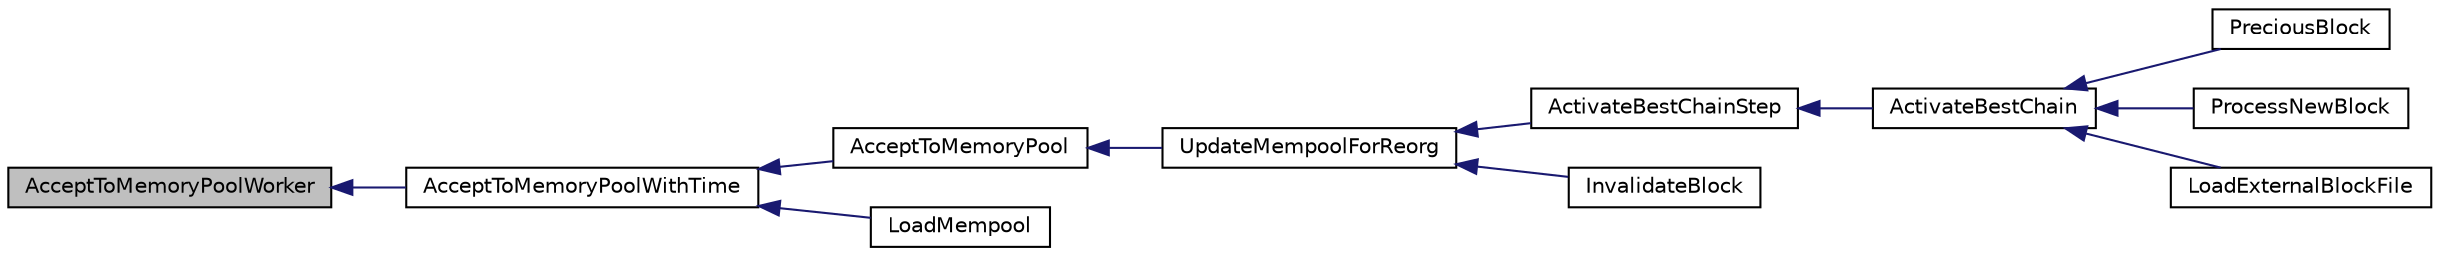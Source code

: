 digraph "AcceptToMemoryPoolWorker"
{
  edge [fontname="Helvetica",fontsize="10",labelfontname="Helvetica",labelfontsize="10"];
  node [fontname="Helvetica",fontsize="10",shape=record];
  rankdir="LR";
  Node831 [label="AcceptToMemoryPoolWorker",height=0.2,width=0.4,color="black", fillcolor="grey75", style="filled", fontcolor="black"];
  Node831 -> Node832 [dir="back",color="midnightblue",fontsize="10",style="solid",fontname="Helvetica"];
  Node832 [label="AcceptToMemoryPoolWithTime",height=0.2,width=0.4,color="black", fillcolor="white", style="filled",URL="$dd/d7d/validation_8cpp.html#a7e5d2eb678cdda338b2dc803a2d4999f",tooltip="(try to) add transaction to memory pool with a specified acceptance time "];
  Node832 -> Node833 [dir="back",color="midnightblue",fontsize="10",style="solid",fontname="Helvetica"];
  Node833 [label="AcceptToMemoryPool",height=0.2,width=0.4,color="black", fillcolor="white", style="filled",URL="$db/d38/validation_8h.html#a25cdf856fb2107e0e96fd6bf4c0619cb",tooltip="(try to) add transaction to memory pool plTxnReplaced will be appended to with all transactions repla..."];
  Node833 -> Node834 [dir="back",color="midnightblue",fontsize="10",style="solid",fontname="Helvetica"];
  Node834 [label="UpdateMempoolForReorg",height=0.2,width=0.4,color="black", fillcolor="white", style="filled",URL="$dd/d7d/validation_8cpp.html#aaa1204b724d7b62f09ef22df4c6a592d"];
  Node834 -> Node835 [dir="back",color="midnightblue",fontsize="10",style="solid",fontname="Helvetica"];
  Node835 [label="ActivateBestChainStep",height=0.2,width=0.4,color="black", fillcolor="white", style="filled",URL="$dd/d7d/validation_8cpp.html#a4e2b817360d39dc766271f51fc146c96",tooltip="Try to make some progress towards making pindexMostWork the active block. "];
  Node835 -> Node836 [dir="back",color="midnightblue",fontsize="10",style="solid",fontname="Helvetica"];
  Node836 [label="ActivateBestChain",height=0.2,width=0.4,color="black", fillcolor="white", style="filled",URL="$db/d38/validation_8h.html#a81d9ced51eb72d4df66abddb00318b64",tooltip="Find the best known block, and make it the tip of the block chain. "];
  Node836 -> Node837 [dir="back",color="midnightblue",fontsize="10",style="solid",fontname="Helvetica"];
  Node837 [label="PreciousBlock",height=0.2,width=0.4,color="black", fillcolor="white", style="filled",URL="$db/d38/validation_8h.html#a04e493dc156338a1b2f457f7a7feaaa9",tooltip="Mark a block as precious and reorganize. "];
  Node836 -> Node838 [dir="back",color="midnightblue",fontsize="10",style="solid",fontname="Helvetica"];
  Node838 [label="ProcessNewBlock",height=0.2,width=0.4,color="black", fillcolor="white", style="filled",URL="$db/d38/validation_8h.html#a290fce59049c0951b8eb73f0129bf6f0",tooltip="Process an incoming block. "];
  Node836 -> Node839 [dir="back",color="midnightblue",fontsize="10",style="solid",fontname="Helvetica"];
  Node839 [label="LoadExternalBlockFile",height=0.2,width=0.4,color="black", fillcolor="white", style="filled",URL="$db/d38/validation_8h.html#a2233339a13d09038cf2e46f4d0144be4",tooltip="Import blocks from an external file. "];
  Node834 -> Node840 [dir="back",color="midnightblue",fontsize="10",style="solid",fontname="Helvetica"];
  Node840 [label="InvalidateBlock",height=0.2,width=0.4,color="black", fillcolor="white", style="filled",URL="$db/d38/validation_8h.html#adf70cddb5b3b3218a7f22da08dc4a456",tooltip="Mark a block as invalid. "];
  Node832 -> Node841 [dir="back",color="midnightblue",fontsize="10",style="solid",fontname="Helvetica"];
  Node841 [label="LoadMempool",height=0.2,width=0.4,color="black", fillcolor="white", style="filled",URL="$db/d38/validation_8h.html#adea951730b49ef41e5390df5be8d3f1b",tooltip="Load the mempool from disk. "];
}
